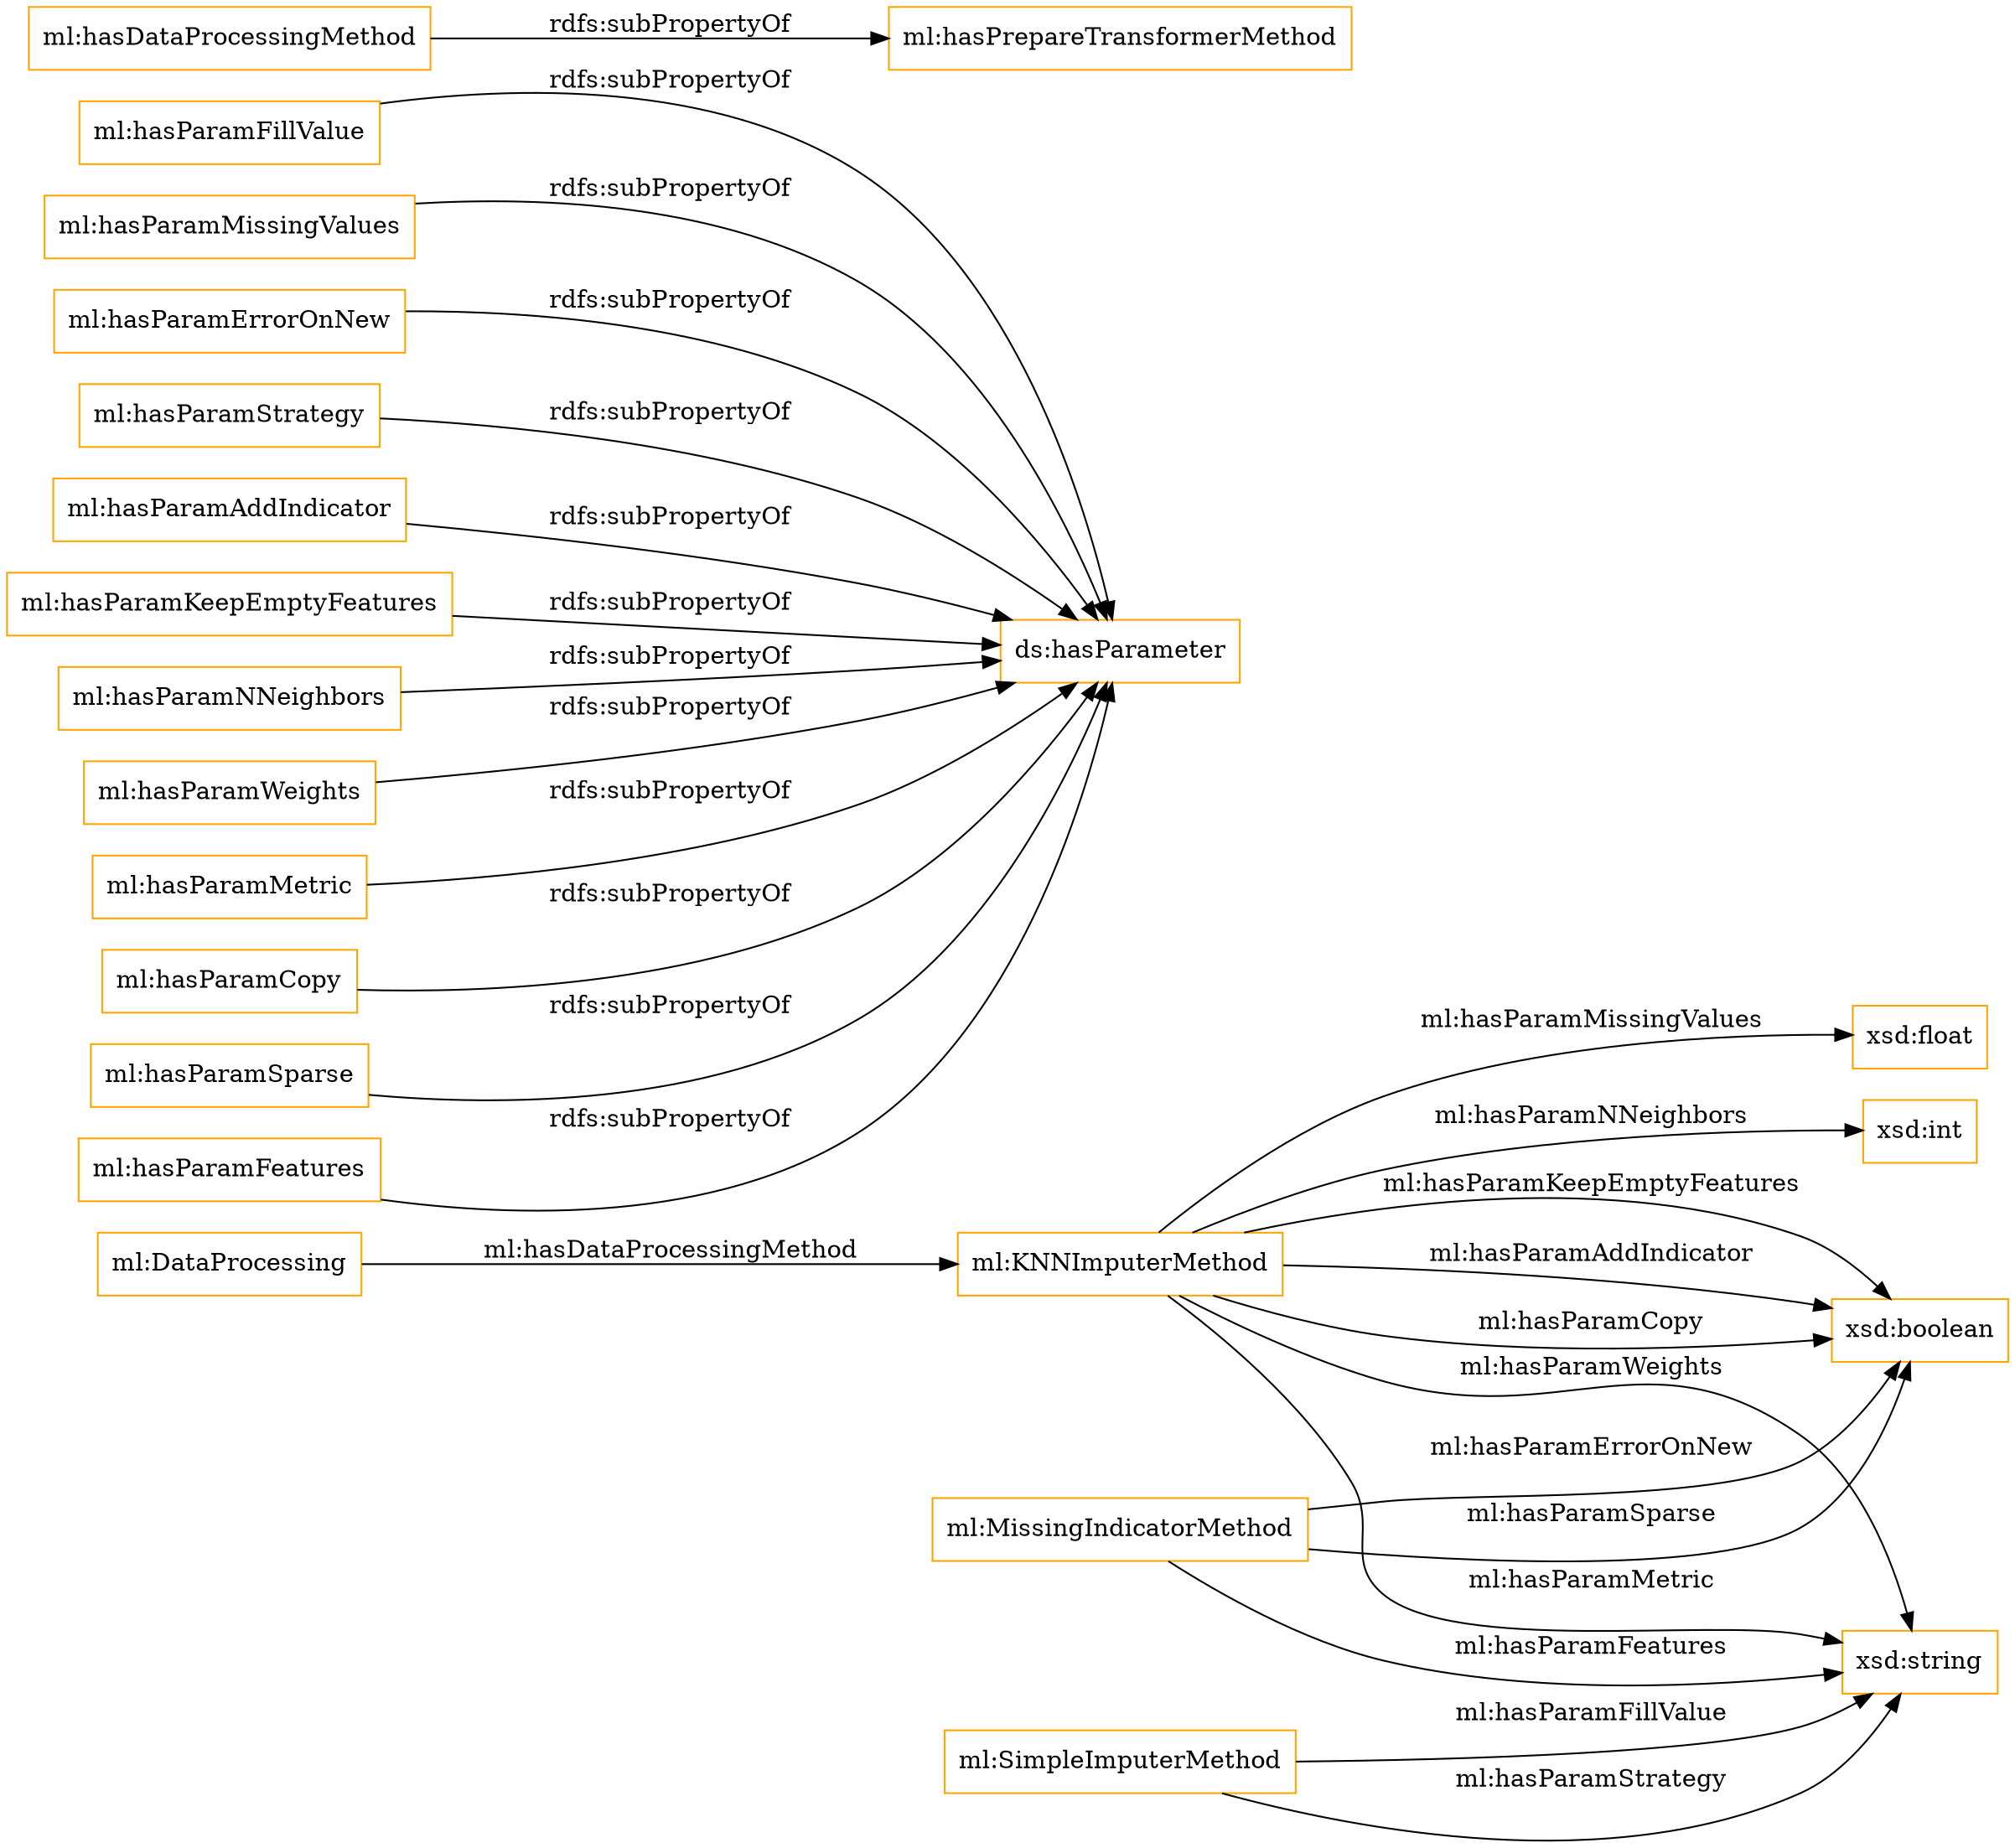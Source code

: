 digraph ar2dtool_diagram { 
rankdir=LR;
size="1501"
node [shape = rectangle, color="orange"]; "ml:KNNImputerMethod" "ml:SimpleImputerMethod" "ml:MissingIndicatorMethod" ; /*classes style*/
	"ml:hasParamFillValue" -> "ds:hasParameter" [ label = "rdfs:subPropertyOf" ];
	"ml:hasParamMissingValues" -> "ds:hasParameter" [ label = "rdfs:subPropertyOf" ];
	"ml:hasParamErrorOnNew" -> "ds:hasParameter" [ label = "rdfs:subPropertyOf" ];
	"ml:hasParamStrategy" -> "ds:hasParameter" [ label = "rdfs:subPropertyOf" ];
	"ml:hasParamAddIndicator" -> "ds:hasParameter" [ label = "rdfs:subPropertyOf" ];
	"ml:hasParamKeepEmptyFeatures" -> "ds:hasParameter" [ label = "rdfs:subPropertyOf" ];
	"ml:hasParamNNeighbors" -> "ds:hasParameter" [ label = "rdfs:subPropertyOf" ];
	"ml:hasParamWeights" -> "ds:hasParameter" [ label = "rdfs:subPropertyOf" ];
	"ml:hasParamMetric" -> "ds:hasParameter" [ label = "rdfs:subPropertyOf" ];
	"ml:hasDataProcessingMethod" -> "ml:hasPrepareTransformerMethod" [ label = "rdfs:subPropertyOf" ];
	"ml:hasParamCopy" -> "ds:hasParameter" [ label = "rdfs:subPropertyOf" ];
	"ml:hasParamSparse" -> "ds:hasParameter" [ label = "rdfs:subPropertyOf" ];
	"ml:hasParamFeatures" -> "ds:hasParameter" [ label = "rdfs:subPropertyOf" ];
	"ml:KNNImputerMethod" -> "xsd:boolean" [ label = "ml:hasParamAddIndicator" ];
	"ml:MissingIndicatorMethod" -> "xsd:string" [ label = "ml:hasParamFeatures" ];
	"ml:KNNImputerMethod" -> "xsd:boolean" [ label = "ml:hasParamCopy" ];
	"ml:KNNImputerMethod" -> "xsd:float" [ label = "ml:hasParamMissingValues" ];
	"ml:KNNImputerMethod" -> "xsd:int" [ label = "ml:hasParamNNeighbors" ];
	"ml:KNNImputerMethod" -> "xsd:boolean" [ label = "ml:hasParamKeepEmptyFeatures" ];
	"ml:MissingIndicatorMethod" -> "xsd:boolean" [ label = "ml:hasParamSparse" ];
	"ml:KNNImputerMethod" -> "xsd:string" [ label = "ml:hasParamWeights" ];
	"ml:KNNImputerMethod" -> "xsd:string" [ label = "ml:hasParamMetric" ];
	"ml:MissingIndicatorMethod" -> "xsd:boolean" [ label = "ml:hasParamErrorOnNew" ];
	"ml:SimpleImputerMethod" -> "xsd:string" [ label = "ml:hasParamFillValue" ];
	"ml:SimpleImputerMethod" -> "xsd:string" [ label = "ml:hasParamStrategy" ];
	"ml:DataProcessing" -> "ml:KNNImputerMethod" [ label = "ml:hasDataProcessingMethod" ];

}
